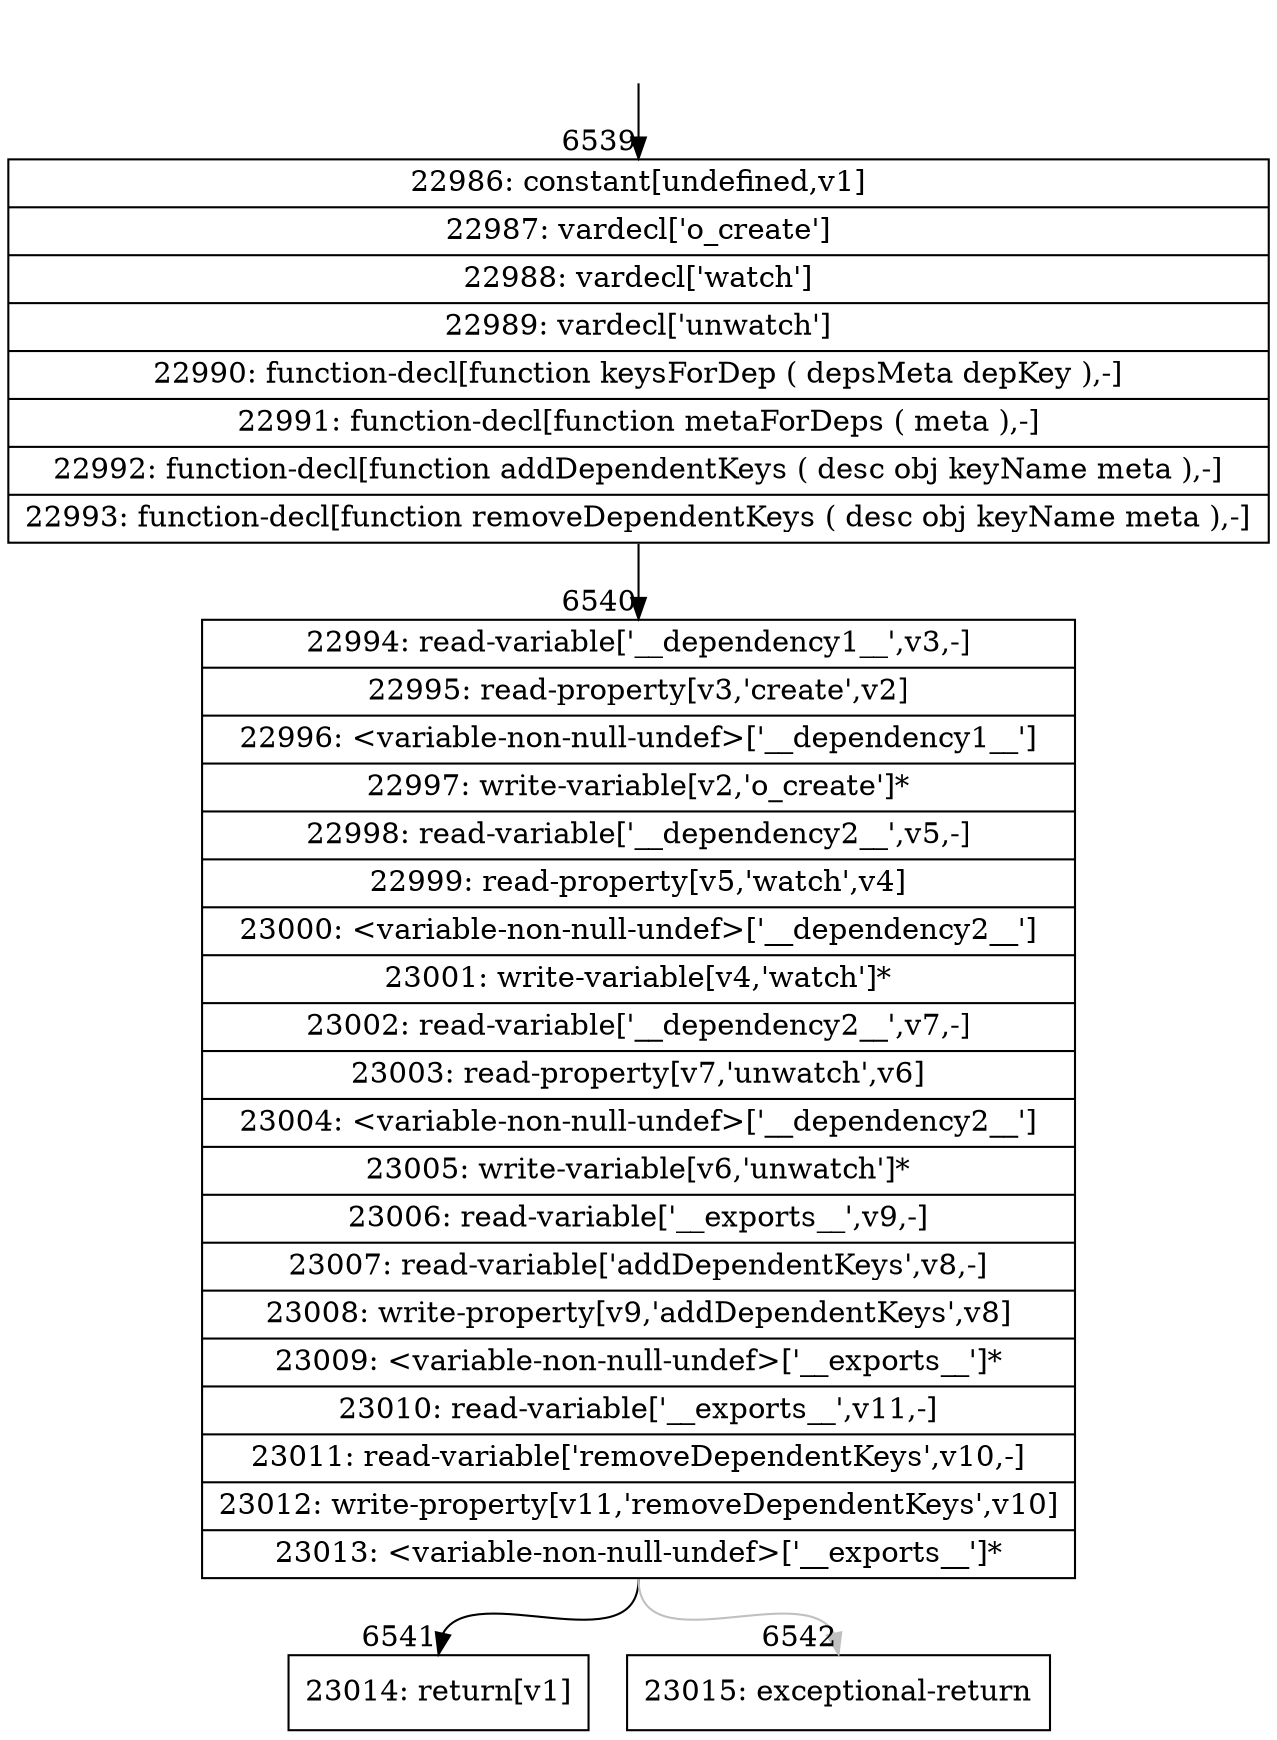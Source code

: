 digraph {
rankdir="TD"
BB_entry529[shape=none,label=""];
BB_entry529 -> BB6539 [tailport=s, headport=n, headlabel="    6539"]
BB6539 [shape=record label="{22986: constant[undefined,v1]|22987: vardecl['o_create']|22988: vardecl['watch']|22989: vardecl['unwatch']|22990: function-decl[function keysForDep ( depsMeta depKey ),-]|22991: function-decl[function metaForDeps ( meta ),-]|22992: function-decl[function addDependentKeys ( desc obj keyName meta ),-]|22993: function-decl[function removeDependentKeys ( desc obj keyName meta ),-]}" ] 
BB6539 -> BB6540 [tailport=s, headport=n, headlabel="      6540"]
BB6540 [shape=record label="{22994: read-variable['__dependency1__',v3,-]|22995: read-property[v3,'create',v2]|22996: \<variable-non-null-undef\>['__dependency1__']|22997: write-variable[v2,'o_create']*|22998: read-variable['__dependency2__',v5,-]|22999: read-property[v5,'watch',v4]|23000: \<variable-non-null-undef\>['__dependency2__']|23001: write-variable[v4,'watch']*|23002: read-variable['__dependency2__',v7,-]|23003: read-property[v7,'unwatch',v6]|23004: \<variable-non-null-undef\>['__dependency2__']|23005: write-variable[v6,'unwatch']*|23006: read-variable['__exports__',v9,-]|23007: read-variable['addDependentKeys',v8,-]|23008: write-property[v9,'addDependentKeys',v8]|23009: \<variable-non-null-undef\>['__exports__']*|23010: read-variable['__exports__',v11,-]|23011: read-variable['removeDependentKeys',v10,-]|23012: write-property[v11,'removeDependentKeys',v10]|23013: \<variable-non-null-undef\>['__exports__']*}" ] 
BB6540 -> BB6541 [tailport=s, headport=n, headlabel="      6541"]
BB6540 -> BB6542 [tailport=s, headport=n, color=gray, headlabel="      6542"]
BB6541 [shape=record label="{23014: return[v1]}" ] 
BB6542 [shape=record label="{23015: exceptional-return}" ] 
//#$~ 12212
}

